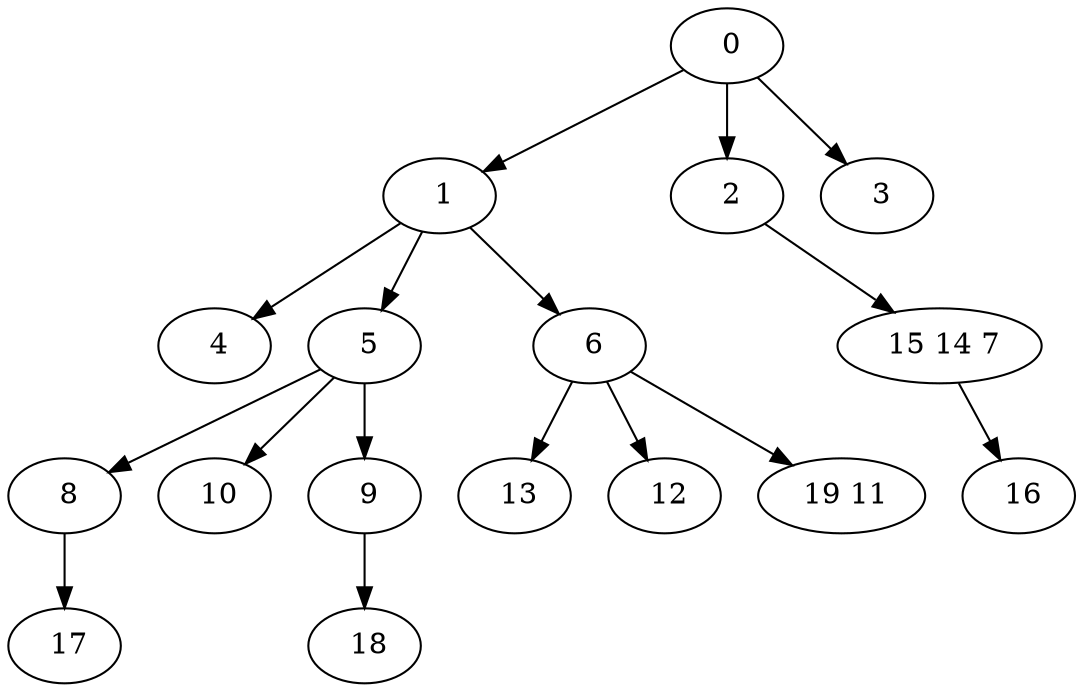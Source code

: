 digraph mytree {
" 0" -> " 1";
" 0" -> " 2";
" 0" -> " 3";
" 1" -> " 4";
" 1" -> " 5";
" 1" -> " 6";
" 2" -> " 15 14 7";
" 4";
" 5" -> " 8";
" 5" -> " 10";
" 5" -> " 9";
" 6" -> " 13";
" 6" -> " 12";
" 6" -> " 19 11";
" 13";
" 3";
" 15 14 7" -> " 16";
" 8" -> " 17";
" 10";
" 12";
" 19 11";
" 17";
" 9" -> " 18";
" 18";
" 16";
}
